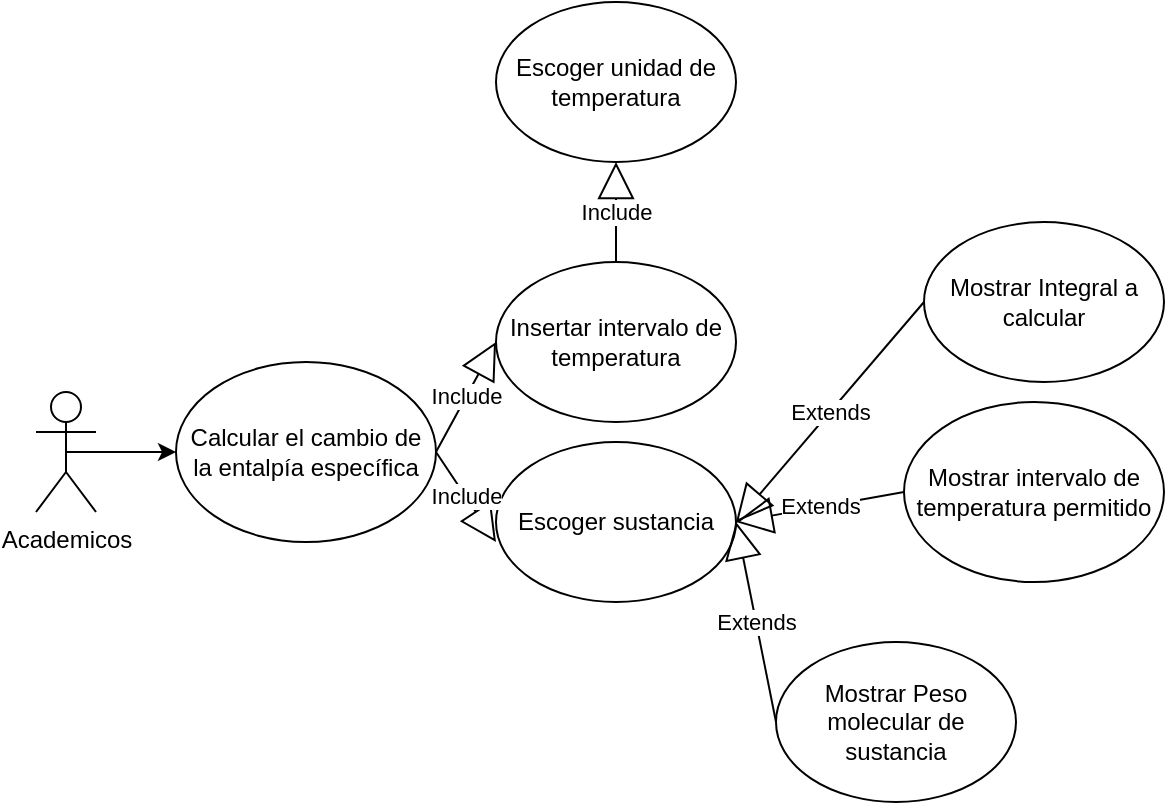 <mxfile version="26.2.2">
  <diagram name="Página-1" id="IOLL_Hb53-PUfBU9iuvJ">
    <mxGraphModel dx="1113" dy="529" grid="1" gridSize="10" guides="1" tooltips="1" connect="1" arrows="1" fold="1" page="1" pageScale="1" pageWidth="827" pageHeight="1169" math="0" shadow="0">
      <root>
        <mxCell id="0" />
        <mxCell id="1" parent="0" />
        <mxCell id="3Xyp7Txjc40RyupesPbB-1" value="Insertar intervalo de temperatura" style="ellipse;whiteSpace=wrap;html=1;" vertex="1" parent="1">
          <mxGeometry x="400" y="160" width="120" height="80" as="geometry" />
        </mxCell>
        <mxCell id="3Xyp7Txjc40RyupesPbB-20" style="edgeStyle=orthogonalEdgeStyle;rounded=0;orthogonalLoop=1;jettySize=auto;html=1;exitX=0.5;exitY=0.5;exitDx=0;exitDy=0;exitPerimeter=0;entryX=0;entryY=0.5;entryDx=0;entryDy=0;" edge="1" parent="1" source="3Xyp7Txjc40RyupesPbB-2" target="3Xyp7Txjc40RyupesPbB-17">
          <mxGeometry relative="1" as="geometry" />
        </mxCell>
        <mxCell id="3Xyp7Txjc40RyupesPbB-2" value="&lt;div&gt;Academicos&lt;/div&gt;" style="shape=umlActor;verticalLabelPosition=bottom;verticalAlign=top;html=1;outlineConnect=0;" vertex="1" parent="1">
          <mxGeometry x="170" y="225" width="30" height="60" as="geometry" />
        </mxCell>
        <mxCell id="3Xyp7Txjc40RyupesPbB-3" value="Escoger sustancia" style="ellipse;whiteSpace=wrap;html=1;" vertex="1" parent="1">
          <mxGeometry x="400" y="250" width="120" height="80" as="geometry" />
        </mxCell>
        <mxCell id="3Xyp7Txjc40RyupesPbB-4" value="Escoger unidad de temperatura" style="ellipse;whiteSpace=wrap;html=1;" vertex="1" parent="1">
          <mxGeometry x="400" y="30" width="120" height="80" as="geometry" />
        </mxCell>
        <mxCell id="3Xyp7Txjc40RyupesPbB-5" value="Mostrar Integral a calcular" style="ellipse;whiteSpace=wrap;html=1;" vertex="1" parent="1">
          <mxGeometry x="614" y="140" width="120" height="80" as="geometry" />
        </mxCell>
        <mxCell id="3Xyp7Txjc40RyupesPbB-8" value="Mostrar intervalo de temperatura permitido" style="ellipse;whiteSpace=wrap;html=1;" vertex="1" parent="1">
          <mxGeometry x="604" y="230" width="130" height="90" as="geometry" />
        </mxCell>
        <mxCell id="3Xyp7Txjc40RyupesPbB-10" value="Extends" style="endArrow=block;endSize=16;endFill=0;html=1;rounded=0;entryX=1;entryY=0.5;entryDx=0;entryDy=0;exitX=0;exitY=0.5;exitDx=0;exitDy=0;" edge="1" parent="1" source="3Xyp7Txjc40RyupesPbB-8" target="3Xyp7Txjc40RyupesPbB-3">
          <mxGeometry width="160" relative="1" as="geometry">
            <mxPoint x="420" y="280" as="sourcePoint" />
            <mxPoint x="580" y="280" as="targetPoint" />
          </mxGeometry>
        </mxCell>
        <mxCell id="3Xyp7Txjc40RyupesPbB-11" value="Extends" style="endArrow=block;endSize=16;endFill=0;html=1;rounded=0;entryX=1;entryY=0.5;entryDx=0;entryDy=0;exitX=0;exitY=0.5;exitDx=0;exitDy=0;" edge="1" parent="1" source="3Xyp7Txjc40RyupesPbB-12" target="3Xyp7Txjc40RyupesPbB-3">
          <mxGeometry width="160" relative="1" as="geometry">
            <mxPoint x="612" y="290" as="sourcePoint" />
            <mxPoint x="560" y="280" as="targetPoint" />
          </mxGeometry>
        </mxCell>
        <mxCell id="3Xyp7Txjc40RyupesPbB-12" value="Mostrar Peso molecular de sustancia" style="ellipse;whiteSpace=wrap;html=1;" vertex="1" parent="1">
          <mxGeometry x="540" y="350" width="120" height="80" as="geometry" />
        </mxCell>
        <mxCell id="3Xyp7Txjc40RyupesPbB-13" value="Include" style="endArrow=block;endSize=16;endFill=0;html=1;rounded=0;entryX=0.5;entryY=1;entryDx=0;entryDy=0;exitX=0.5;exitY=0;exitDx=0;exitDy=0;" edge="1" parent="1" source="3Xyp7Txjc40RyupesPbB-1" target="3Xyp7Txjc40RyupesPbB-4">
          <mxGeometry width="160" relative="1" as="geometry">
            <mxPoint x="390" y="120" as="sourcePoint" />
            <mxPoint x="530" y="300" as="targetPoint" />
          </mxGeometry>
        </mxCell>
        <mxCell id="3Xyp7Txjc40RyupesPbB-16" value="Extends" style="endArrow=block;endSize=16;endFill=0;html=1;rounded=0;exitX=0;exitY=0.5;exitDx=0;exitDy=0;" edge="1" parent="1" source="3Xyp7Txjc40RyupesPbB-5">
          <mxGeometry width="160" relative="1" as="geometry">
            <mxPoint x="470" y="120" as="sourcePoint" />
            <mxPoint x="520" y="290" as="targetPoint" />
          </mxGeometry>
        </mxCell>
        <mxCell id="3Xyp7Txjc40RyupesPbB-17" value="Calcular el cambio de la entalpía específica" style="ellipse;whiteSpace=wrap;html=1;" vertex="1" parent="1">
          <mxGeometry x="240" y="210" width="130" height="90" as="geometry" />
        </mxCell>
        <mxCell id="3Xyp7Txjc40RyupesPbB-18" value="Include" style="endArrow=block;endSize=16;endFill=0;html=1;rounded=0;entryX=0;entryY=0.5;entryDx=0;entryDy=0;exitX=1;exitY=0.5;exitDx=0;exitDy=0;" edge="1" parent="1" source="3Xyp7Txjc40RyupesPbB-17" target="3Xyp7Txjc40RyupesPbB-1">
          <mxGeometry width="160" relative="1" as="geometry">
            <mxPoint x="340" y="170" as="sourcePoint" />
            <mxPoint x="340" y="120" as="targetPoint" />
          </mxGeometry>
        </mxCell>
        <mxCell id="3Xyp7Txjc40RyupesPbB-19" value="Include" style="endArrow=block;endSize=16;endFill=0;html=1;rounded=0;entryX=0;entryY=0.625;entryDx=0;entryDy=0;exitX=1;exitY=0.5;exitDx=0;exitDy=0;entryPerimeter=0;" edge="1" parent="1" source="3Xyp7Txjc40RyupesPbB-17" target="3Xyp7Txjc40RyupesPbB-3">
          <mxGeometry width="160" relative="1" as="geometry">
            <mxPoint x="380" y="255" as="sourcePoint" />
            <mxPoint x="410" y="210" as="targetPoint" />
          </mxGeometry>
        </mxCell>
      </root>
    </mxGraphModel>
  </diagram>
</mxfile>
